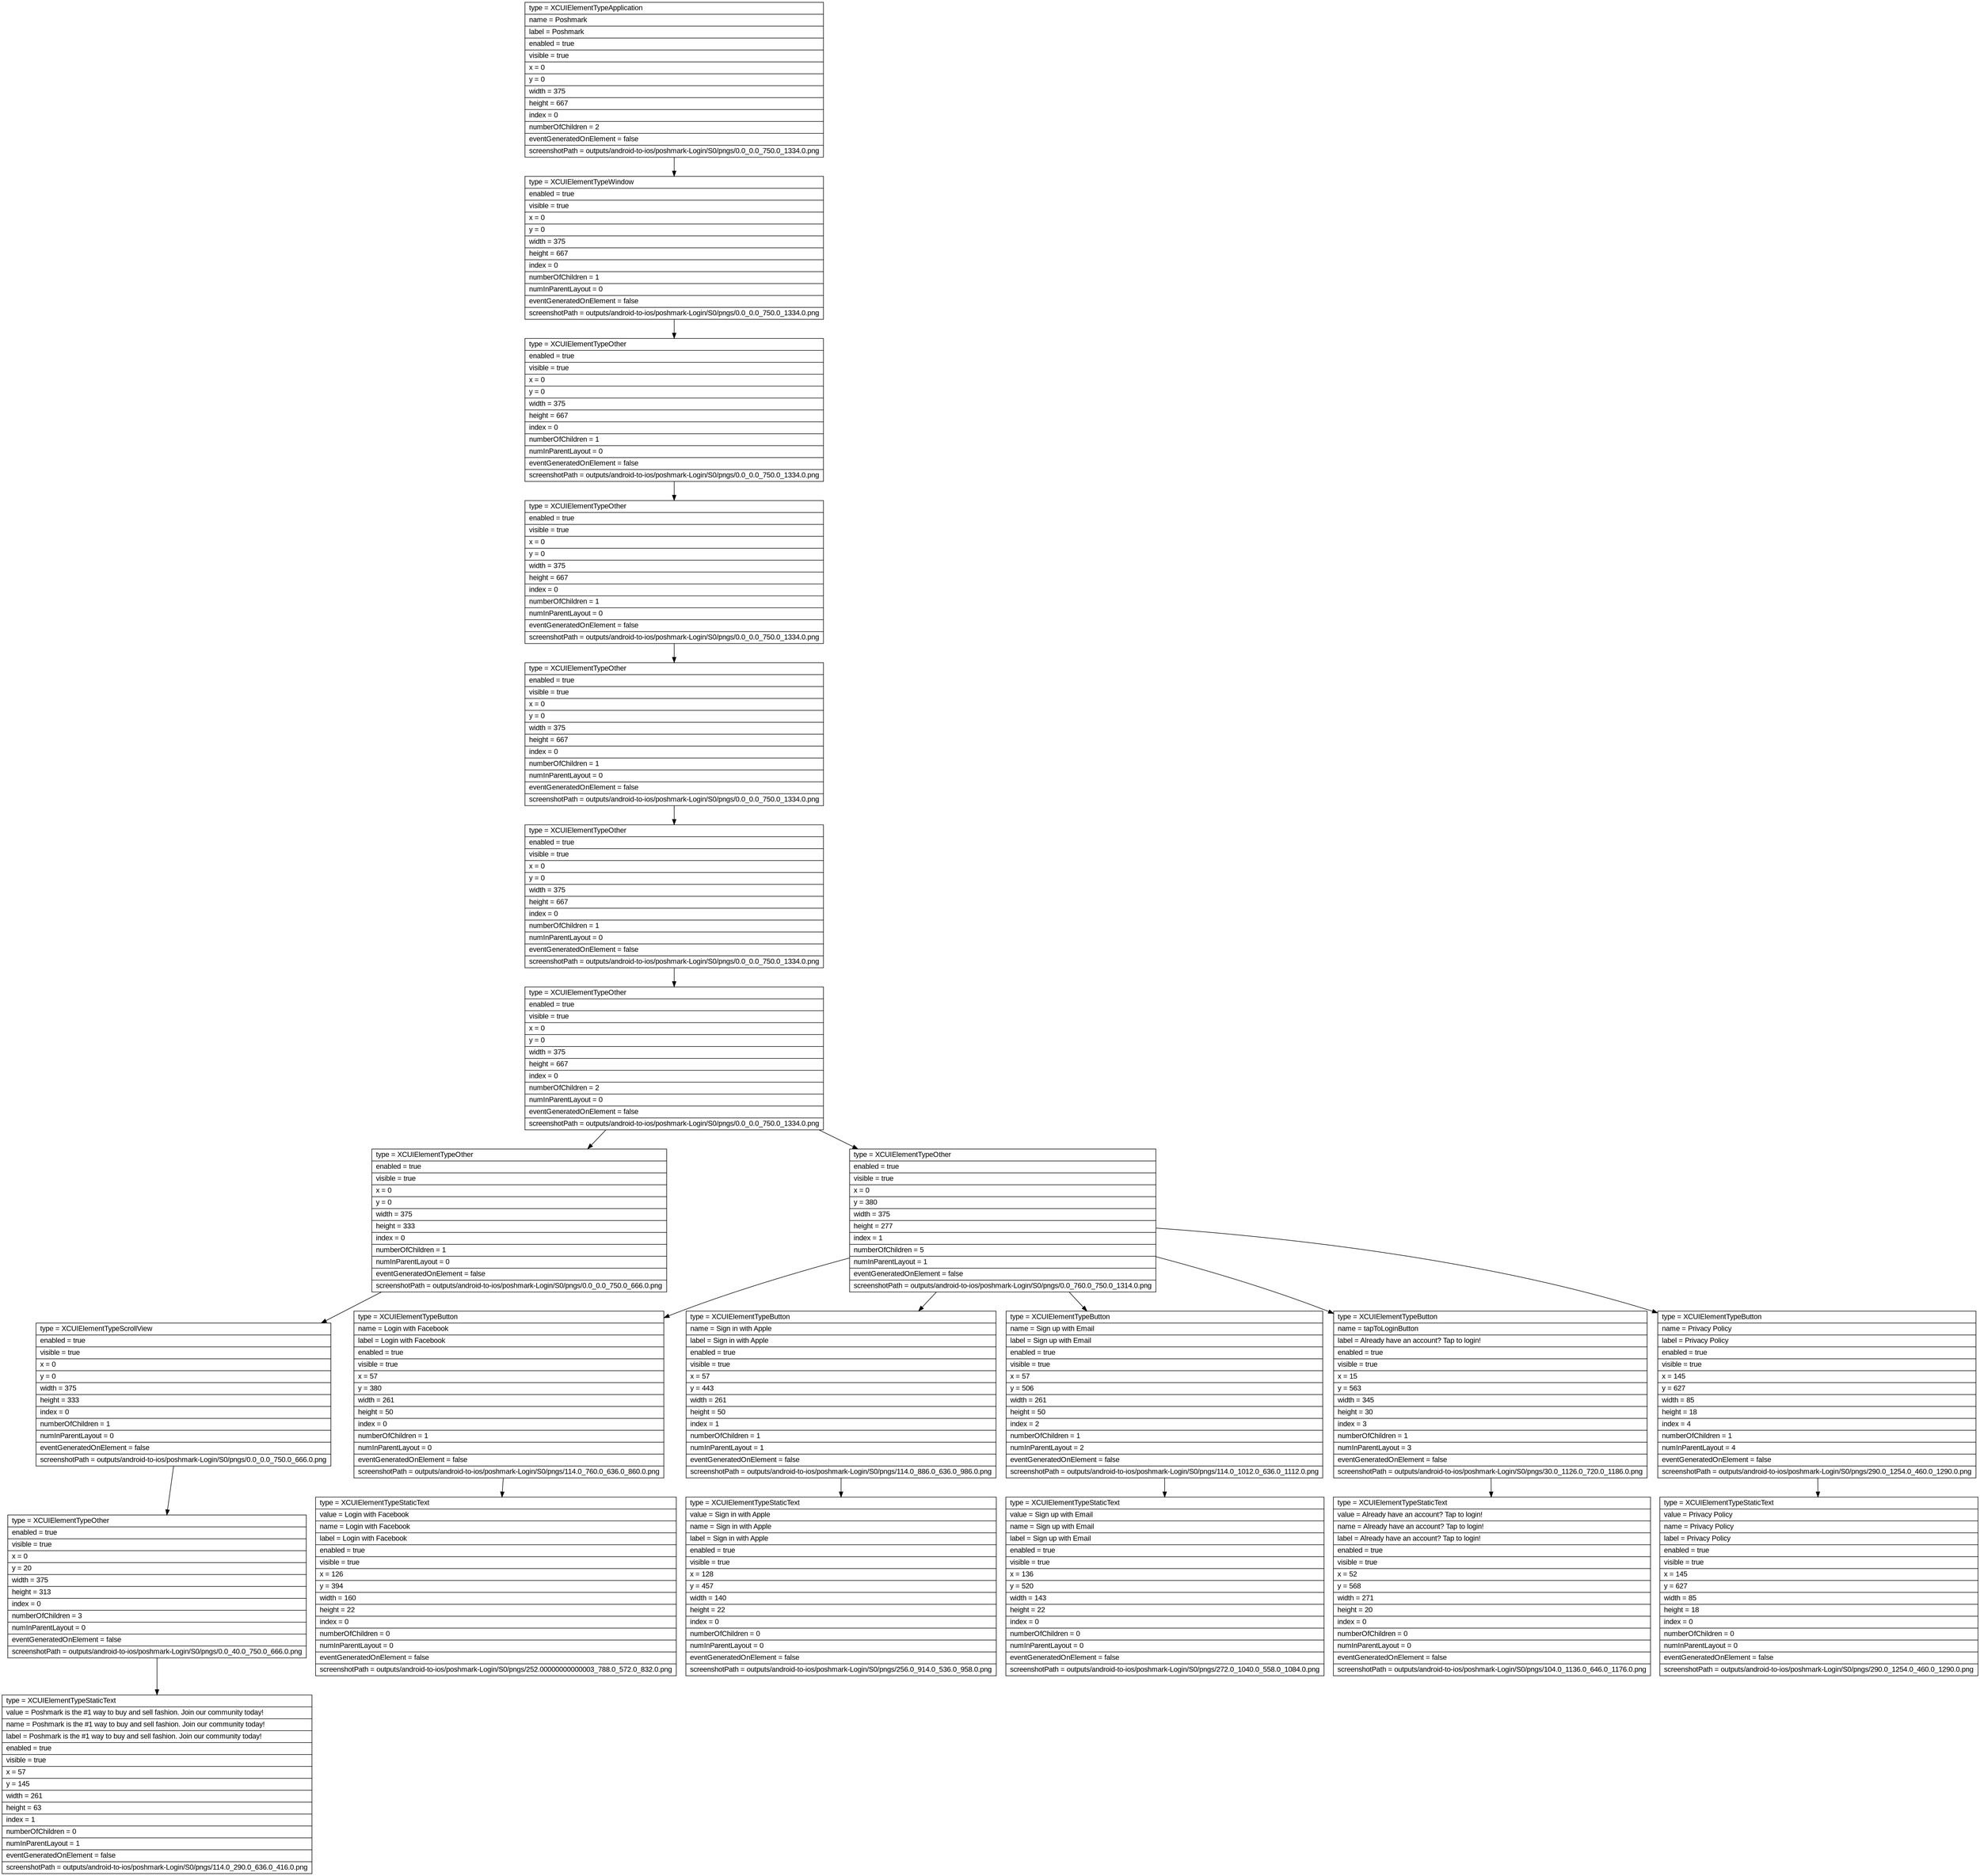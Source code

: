 digraph Layout {

	node [shape=record fontname=Arial];

	0	[label="{type = XCUIElementTypeApplication\l|name = Poshmark\l|label = Poshmark\l|enabled = true\l|visible = true\l|x = 0\l|y = 0\l|width = 375\l|height = 667\l|index = 0\l|numberOfChildren = 2\l|eventGeneratedOnElement = false \l|screenshotPath = outputs/android-to-ios/poshmark-Login/S0/pngs/0.0_0.0_750.0_1334.0.png\l}"]
	1	[label="{type = XCUIElementTypeWindow\l|enabled = true\l|visible = true\l|x = 0\l|y = 0\l|width = 375\l|height = 667\l|index = 0\l|numberOfChildren = 1\l|numInParentLayout = 0\l|eventGeneratedOnElement = false \l|screenshotPath = outputs/android-to-ios/poshmark-Login/S0/pngs/0.0_0.0_750.0_1334.0.png\l}"]
	2	[label="{type = XCUIElementTypeOther\l|enabled = true\l|visible = true\l|x = 0\l|y = 0\l|width = 375\l|height = 667\l|index = 0\l|numberOfChildren = 1\l|numInParentLayout = 0\l|eventGeneratedOnElement = false \l|screenshotPath = outputs/android-to-ios/poshmark-Login/S0/pngs/0.0_0.0_750.0_1334.0.png\l}"]
	3	[label="{type = XCUIElementTypeOther\l|enabled = true\l|visible = true\l|x = 0\l|y = 0\l|width = 375\l|height = 667\l|index = 0\l|numberOfChildren = 1\l|numInParentLayout = 0\l|eventGeneratedOnElement = false \l|screenshotPath = outputs/android-to-ios/poshmark-Login/S0/pngs/0.0_0.0_750.0_1334.0.png\l}"]
	4	[label="{type = XCUIElementTypeOther\l|enabled = true\l|visible = true\l|x = 0\l|y = 0\l|width = 375\l|height = 667\l|index = 0\l|numberOfChildren = 1\l|numInParentLayout = 0\l|eventGeneratedOnElement = false \l|screenshotPath = outputs/android-to-ios/poshmark-Login/S0/pngs/0.0_0.0_750.0_1334.0.png\l}"]
	5	[label="{type = XCUIElementTypeOther\l|enabled = true\l|visible = true\l|x = 0\l|y = 0\l|width = 375\l|height = 667\l|index = 0\l|numberOfChildren = 1\l|numInParentLayout = 0\l|eventGeneratedOnElement = false \l|screenshotPath = outputs/android-to-ios/poshmark-Login/S0/pngs/0.0_0.0_750.0_1334.0.png\l}"]
	6	[label="{type = XCUIElementTypeOther\l|enabled = true\l|visible = true\l|x = 0\l|y = 0\l|width = 375\l|height = 667\l|index = 0\l|numberOfChildren = 2\l|numInParentLayout = 0\l|eventGeneratedOnElement = false \l|screenshotPath = outputs/android-to-ios/poshmark-Login/S0/pngs/0.0_0.0_750.0_1334.0.png\l}"]
	7	[label="{type = XCUIElementTypeOther\l|enabled = true\l|visible = true\l|x = 0\l|y = 0\l|width = 375\l|height = 333\l|index = 0\l|numberOfChildren = 1\l|numInParentLayout = 0\l|eventGeneratedOnElement = false \l|screenshotPath = outputs/android-to-ios/poshmark-Login/S0/pngs/0.0_0.0_750.0_666.0.png\l}"]
	8	[label="{type = XCUIElementTypeOther\l|enabled = true\l|visible = true\l|x = 0\l|y = 380\l|width = 375\l|height = 277\l|index = 1\l|numberOfChildren = 5\l|numInParentLayout = 1\l|eventGeneratedOnElement = false \l|screenshotPath = outputs/android-to-ios/poshmark-Login/S0/pngs/0.0_760.0_750.0_1314.0.png\l}"]
	9	[label="{type = XCUIElementTypeScrollView\l|enabled = true\l|visible = true\l|x = 0\l|y = 0\l|width = 375\l|height = 333\l|index = 0\l|numberOfChildren = 1\l|numInParentLayout = 0\l|eventGeneratedOnElement = false \l|screenshotPath = outputs/android-to-ios/poshmark-Login/S0/pngs/0.0_0.0_750.0_666.0.png\l}"]
	10	[label="{type = XCUIElementTypeButton\l|name = Login with Facebook\l|label = Login with Facebook\l|enabled = true\l|visible = true\l|x = 57\l|y = 380\l|width = 261\l|height = 50\l|index = 0\l|numberOfChildren = 1\l|numInParentLayout = 0\l|eventGeneratedOnElement = false \l|screenshotPath = outputs/android-to-ios/poshmark-Login/S0/pngs/114.0_760.0_636.0_860.0.png\l}"]
	11	[label="{type = XCUIElementTypeButton\l|name = Sign in with Apple\l|label = Sign in with Apple\l|enabled = true\l|visible = true\l|x = 57\l|y = 443\l|width = 261\l|height = 50\l|index = 1\l|numberOfChildren = 1\l|numInParentLayout = 1\l|eventGeneratedOnElement = false \l|screenshotPath = outputs/android-to-ios/poshmark-Login/S0/pngs/114.0_886.0_636.0_986.0.png\l}"]
	12	[label="{type = XCUIElementTypeButton\l|name = Sign up with Email\l|label = Sign up with Email\l|enabled = true\l|visible = true\l|x = 57\l|y = 506\l|width = 261\l|height = 50\l|index = 2\l|numberOfChildren = 1\l|numInParentLayout = 2\l|eventGeneratedOnElement = false \l|screenshotPath = outputs/android-to-ios/poshmark-Login/S0/pngs/114.0_1012.0_636.0_1112.0.png\l}"]
	13	[label="{type = XCUIElementTypeButton\l|name = tapToLoginButton\l|label = Already have an account? Tap to login!\l|enabled = true\l|visible = true\l|x = 15\l|y = 563\l|width = 345\l|height = 30\l|index = 3\l|numberOfChildren = 1\l|numInParentLayout = 3\l|eventGeneratedOnElement = false \l|screenshotPath = outputs/android-to-ios/poshmark-Login/S0/pngs/30.0_1126.0_720.0_1186.0.png\l}"]
	14	[label="{type = XCUIElementTypeButton\l|name = Privacy Policy\l|label = Privacy Policy\l|enabled = true\l|visible = true\l|x = 145\l|y = 627\l|width = 85\l|height = 18\l|index = 4\l|numberOfChildren = 1\l|numInParentLayout = 4\l|eventGeneratedOnElement = false \l|screenshotPath = outputs/android-to-ios/poshmark-Login/S0/pngs/290.0_1254.0_460.0_1290.0.png\l}"]
	15	[label="{type = XCUIElementTypeOther\l|enabled = true\l|visible = true\l|x = 0\l|y = 20\l|width = 375\l|height = 313\l|index = 0\l|numberOfChildren = 3\l|numInParentLayout = 0\l|eventGeneratedOnElement = false \l|screenshotPath = outputs/android-to-ios/poshmark-Login/S0/pngs/0.0_40.0_750.0_666.0.png\l}"]
	16	[label="{type = XCUIElementTypeStaticText\l|value = Login with Facebook\l|name = Login with Facebook\l|label = Login with Facebook\l|enabled = true\l|visible = true\l|x = 126\l|y = 394\l|width = 160\l|height = 22\l|index = 0\l|numberOfChildren = 0\l|numInParentLayout = 0\l|eventGeneratedOnElement = false \l|screenshotPath = outputs/android-to-ios/poshmark-Login/S0/pngs/252.00000000000003_788.0_572.0_832.0.png\l}"]
	17	[label="{type = XCUIElementTypeStaticText\l|value = Sign in with Apple\l|name = Sign in with Apple\l|label = Sign in with Apple\l|enabled = true\l|visible = true\l|x = 128\l|y = 457\l|width = 140\l|height = 22\l|index = 0\l|numberOfChildren = 0\l|numInParentLayout = 0\l|eventGeneratedOnElement = false \l|screenshotPath = outputs/android-to-ios/poshmark-Login/S0/pngs/256.0_914.0_536.0_958.0.png\l}"]
	18	[label="{type = XCUIElementTypeStaticText\l|value = Sign up with Email\l|name = Sign up with Email\l|label = Sign up with Email\l|enabled = true\l|visible = true\l|x = 136\l|y = 520\l|width = 143\l|height = 22\l|index = 0\l|numberOfChildren = 0\l|numInParentLayout = 0\l|eventGeneratedOnElement = false \l|screenshotPath = outputs/android-to-ios/poshmark-Login/S0/pngs/272.0_1040.0_558.0_1084.0.png\l}"]
	19	[label="{type = XCUIElementTypeStaticText\l|value = Already have an account? Tap to login!\l|name = Already have an account? Tap to login!\l|label = Already have an account? Tap to login!\l|enabled = true\l|visible = true\l|x = 52\l|y = 568\l|width = 271\l|height = 20\l|index = 0\l|numberOfChildren = 0\l|numInParentLayout = 0\l|eventGeneratedOnElement = false \l|screenshotPath = outputs/android-to-ios/poshmark-Login/S0/pngs/104.0_1136.0_646.0_1176.0.png\l}"]
	20	[label="{type = XCUIElementTypeStaticText\l|value = Privacy Policy\l|name = Privacy Policy\l|label = Privacy Policy\l|enabled = true\l|visible = true\l|x = 145\l|y = 627\l|width = 85\l|height = 18\l|index = 0\l|numberOfChildren = 0\l|numInParentLayout = 0\l|eventGeneratedOnElement = false \l|screenshotPath = outputs/android-to-ios/poshmark-Login/S0/pngs/290.0_1254.0_460.0_1290.0.png\l}"]
	21	[label="{type = XCUIElementTypeStaticText\l|value = Poshmark is the #1 way to buy and sell fashion. Join our community today!\l|name = Poshmark is the #1 way to buy and sell fashion. Join our community today!\l|label = Poshmark is the #1 way to buy and sell fashion. Join our community today!\l|enabled = true\l|visible = true\l|x = 57\l|y = 145\l|width = 261\l|height = 63\l|index = 1\l|numberOfChildren = 0\l|numInParentLayout = 1\l|eventGeneratedOnElement = false \l|screenshotPath = outputs/android-to-ios/poshmark-Login/S0/pngs/114.0_290.0_636.0_416.0.png\l}"]


	0 -> 1
	1 -> 2
	2 -> 3
	3 -> 4
	4 -> 5
	5 -> 6
	6 -> 7
	6 -> 8
	7 -> 9
	8 -> 10
	8 -> 11
	8 -> 12
	8 -> 13
	8 -> 14
	9 -> 15
	10 -> 16
	11 -> 17
	12 -> 18
	13 -> 19
	14 -> 20
	15 -> 21


}